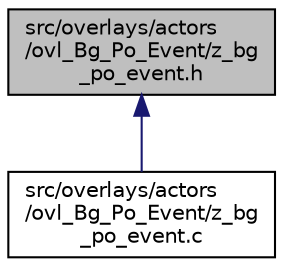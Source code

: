 digraph "src/overlays/actors/ovl_Bg_Po_Event/z_bg_po_event.h"
{
 // LATEX_PDF_SIZE
  edge [fontname="Helvetica",fontsize="10",labelfontname="Helvetica",labelfontsize="10"];
  node [fontname="Helvetica",fontsize="10",shape=record];
  Node1 [label="src/overlays/actors\l/ovl_Bg_Po_Event/z_bg\l_po_event.h",height=0.2,width=0.4,color="black", fillcolor="grey75", style="filled", fontcolor="black",tooltip=" "];
  Node1 -> Node2 [dir="back",color="midnightblue",fontsize="10",style="solid",fontname="Helvetica"];
  Node2 [label="src/overlays/actors\l/ovl_Bg_Po_Event/z_bg\l_po_event.c",height=0.2,width=0.4,color="black", fillcolor="white", style="filled",URL="$d1/d5c/z__bg__po__event_8c.html",tooltip=" "];
}
